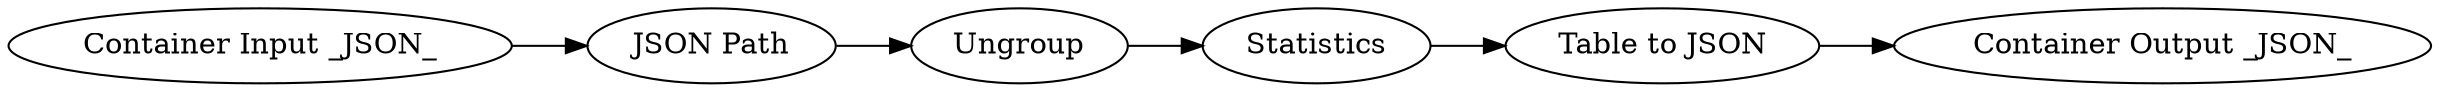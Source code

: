 digraph {
	6 -> 16
	9 -> 14
	16 -> 10
	14 -> 15
	15 -> 6
	16 [label="Table to JSON"]
	9 [label="Container Input _JSON_"]
	6 [label=Statistics]
	15 [label=Ungroup]
	14 [label="JSON Path"]
	10 [label="Container Output _JSON_"]
	rankdir=LR
}
